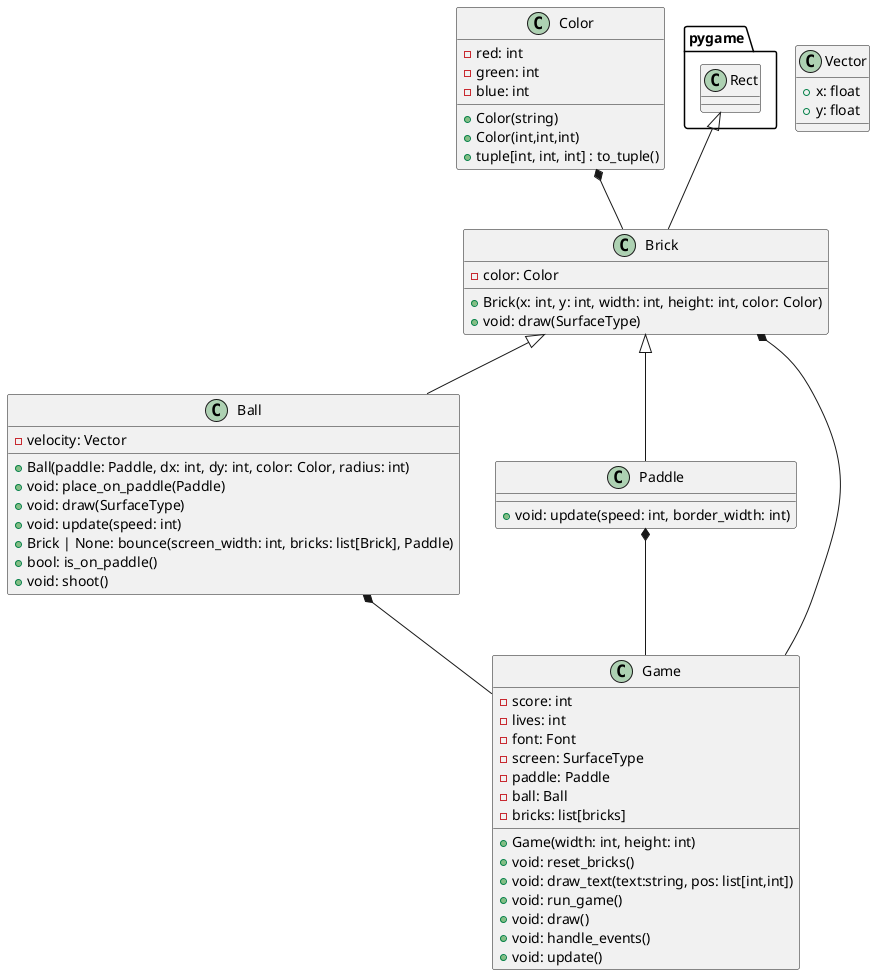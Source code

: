 @startuml class diagram
class Ball {
    - velocity: Vector
    + Ball(paddle: Paddle, dx: int, dy: int, color: Color, radius: int)
    + void: place_on_paddle(Paddle)
    + void: draw(SurfaceType)
    + void: update(speed: int)
    + Brick | None: bounce(screen_width: int, bricks: list[Brick], Paddle)
    + bool: is_on_paddle()
    + void: shoot()
}
class Brick {
    - color: Color
    + Brick(x: int, y: int, width: int, height: int, color: Color)
    + void: draw(SurfaceType)
}
class Paddle {
    + void: update(speed: int, border_width: int)
}
class Game {
    - score: int
    - lives: int
    - font: Font
    - screen: SurfaceType
    - paddle: Paddle
    - ball: Ball
    - bricks: list[bricks]
    + Game(width: int, height: int)
    + void: reset_bricks()
    + void: draw_text(text:string, pos: list[int,int])
    + void: run_game()
    + void: draw()
    + void: handle_events()
    + void: update()
}
class Color {
    - red: int
    - green: int
    - blue: int
    + Color(string)
    + Color(int,int,int)
    + tuple[int, int, int] : to_tuple()
}
class Vector {
    + x: float
    + y: float
}

pygame.Rect <|-- Brick
Color *-- Brick
Brick <|-- Ball
Brick <|-- Paddle
Ball *-- Game
Paddle *-- Game
Brick *-- Game
@enduml